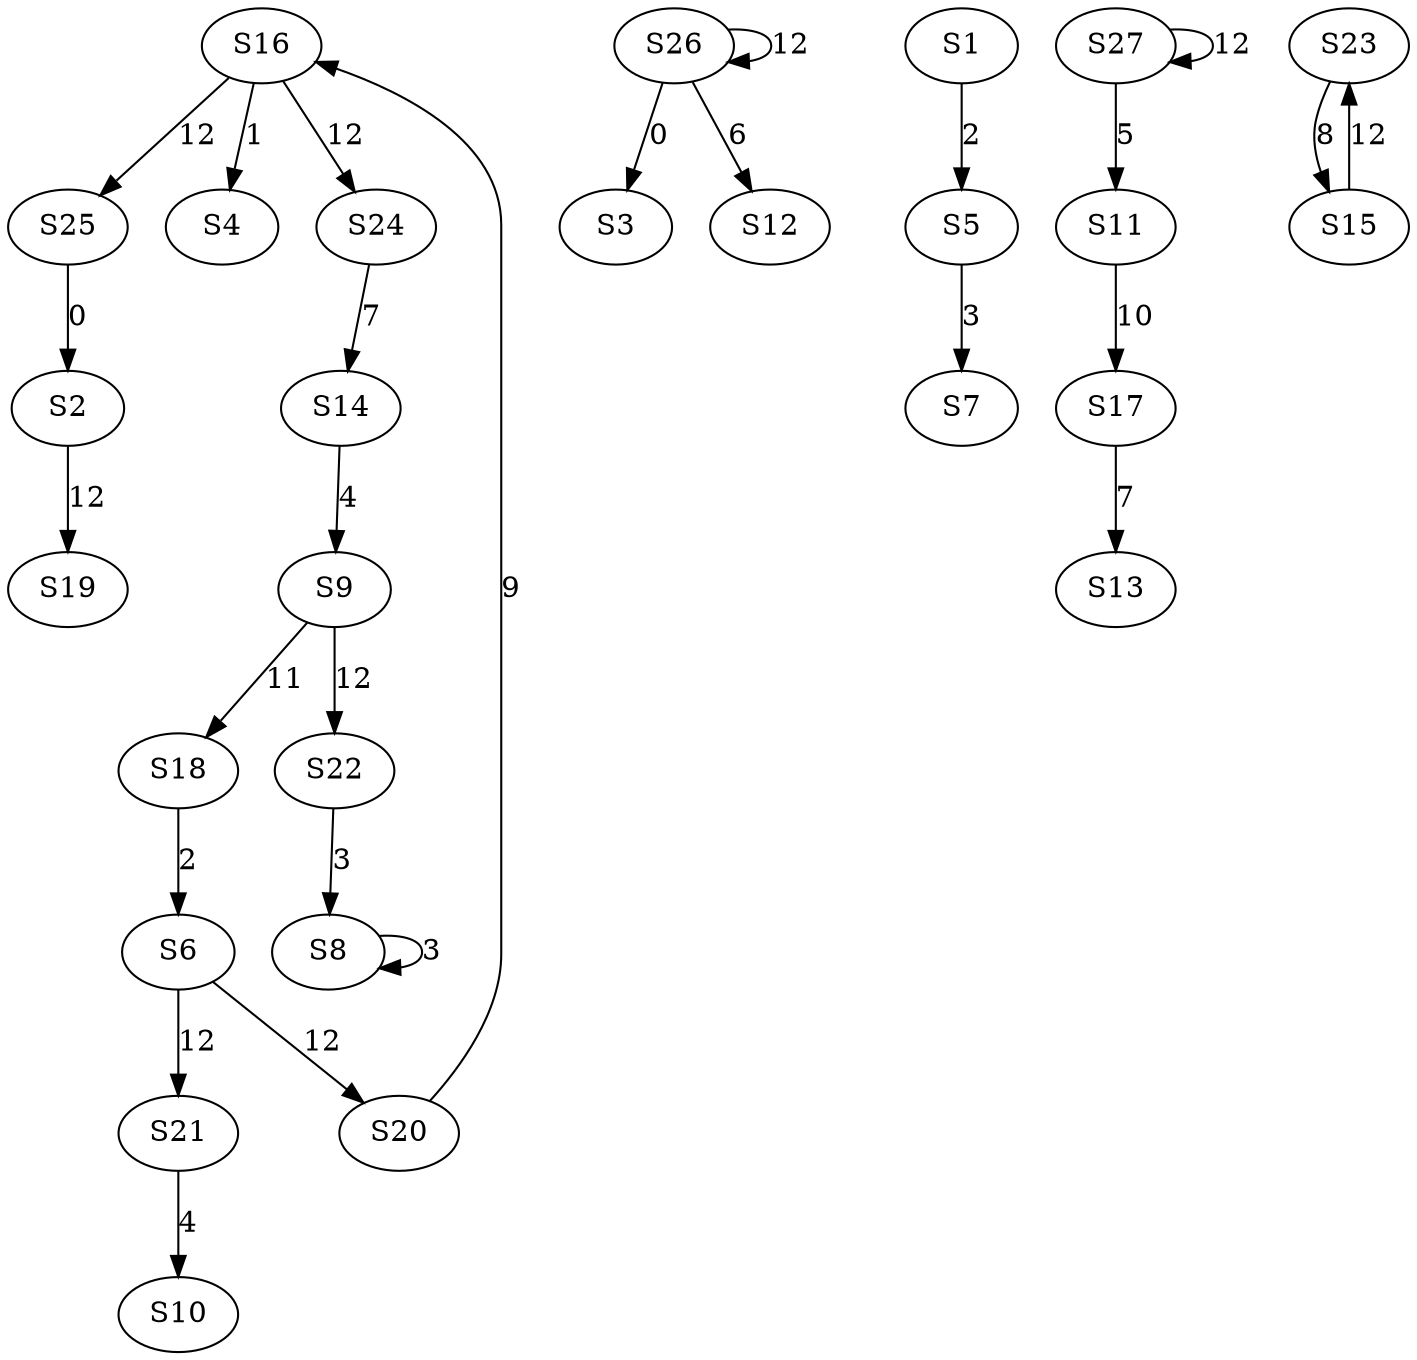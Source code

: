 strict digraph {
	S25 -> S2 [ label = 0 ];
	S26 -> S3 [ label = 0 ];
	S16 -> S4 [ label = 1 ];
	S1 -> S5 [ label = 2 ];
	S18 -> S6 [ label = 2 ];
	S5 -> S7 [ label = 3 ];
	S8 -> S8 [ label = 3 ];
	S14 -> S9 [ label = 4 ];
	S21 -> S10 [ label = 4 ];
	S27 -> S11 [ label = 5 ];
	S26 -> S12 [ label = 6 ];
	S17 -> S13 [ label = 7 ];
	S24 -> S14 [ label = 7 ];
	S23 -> S15 [ label = 8 ];
	S20 -> S16 [ label = 9 ];
	S11 -> S17 [ label = 10 ];
	S9 -> S18 [ label = 11 ];
	S2 -> S19 [ label = 12 ];
	S6 -> S20 [ label = 12 ];
	S6 -> S21 [ label = 12 ];
	S9 -> S22 [ label = 12 ];
	S15 -> S23 [ label = 12 ];
	S16 -> S24 [ label = 12 ];
	S16 -> S25 [ label = 12 ];
	S26 -> S26 [ label = 12 ];
	S27 -> S27 [ label = 12 ];
	S22 -> S8 [ label = 3 ];
}